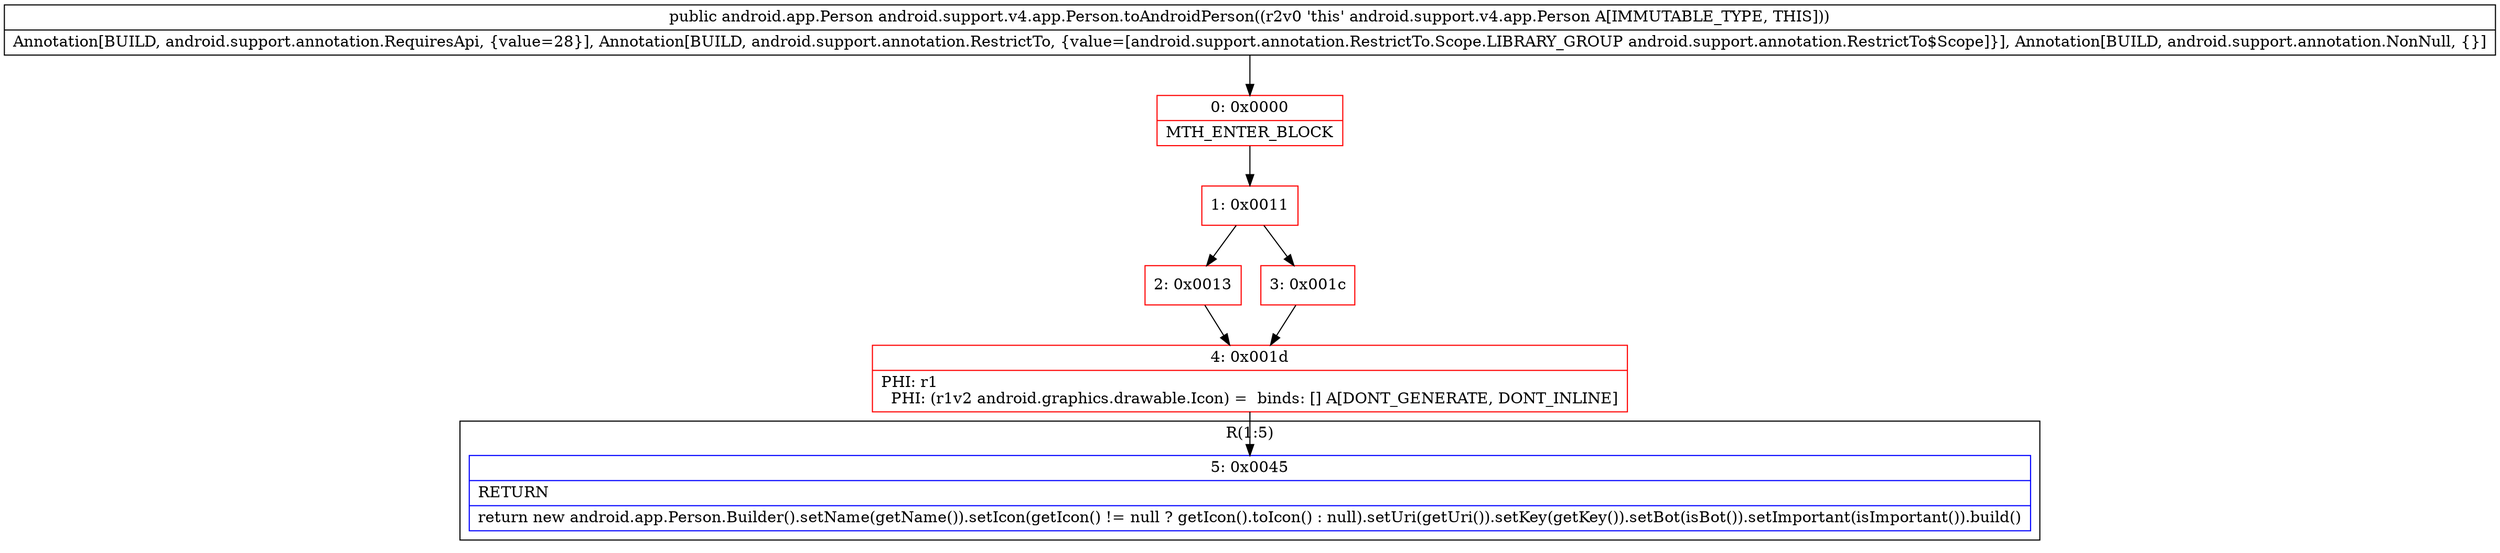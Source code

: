 digraph "CFG forandroid.support.v4.app.Person.toAndroidPerson()Landroid\/app\/Person;" {
subgraph cluster_Region_1306616501 {
label = "R(1:5)";
node [shape=record,color=blue];
Node_5 [shape=record,label="{5\:\ 0x0045|RETURN\l|return new android.app.Person.Builder().setName(getName()).setIcon(getIcon() != null ? getIcon().toIcon() : null).setUri(getUri()).setKey(getKey()).setBot(isBot()).setImportant(isImportant()).build()\l}"];
}
Node_0 [shape=record,color=red,label="{0\:\ 0x0000|MTH_ENTER_BLOCK\l}"];
Node_1 [shape=record,color=red,label="{1\:\ 0x0011}"];
Node_2 [shape=record,color=red,label="{2\:\ 0x0013}"];
Node_3 [shape=record,color=red,label="{3\:\ 0x001c}"];
Node_4 [shape=record,color=red,label="{4\:\ 0x001d|PHI: r1 \l  PHI: (r1v2 android.graphics.drawable.Icon) =  binds: [] A[DONT_GENERATE, DONT_INLINE]\l}"];
MethodNode[shape=record,label="{public android.app.Person android.support.v4.app.Person.toAndroidPerson((r2v0 'this' android.support.v4.app.Person A[IMMUTABLE_TYPE, THIS]))  | Annotation[BUILD, android.support.annotation.RequiresApi, \{value=28\}], Annotation[BUILD, android.support.annotation.RestrictTo, \{value=[android.support.annotation.RestrictTo.Scope.LIBRARY_GROUP android.support.annotation.RestrictTo$Scope]\}], Annotation[BUILD, android.support.annotation.NonNull, \{\}]\l}"];
MethodNode -> Node_0;
Node_0 -> Node_1;
Node_1 -> Node_2;
Node_1 -> Node_3;
Node_2 -> Node_4;
Node_3 -> Node_4;
Node_4 -> Node_5;
}

